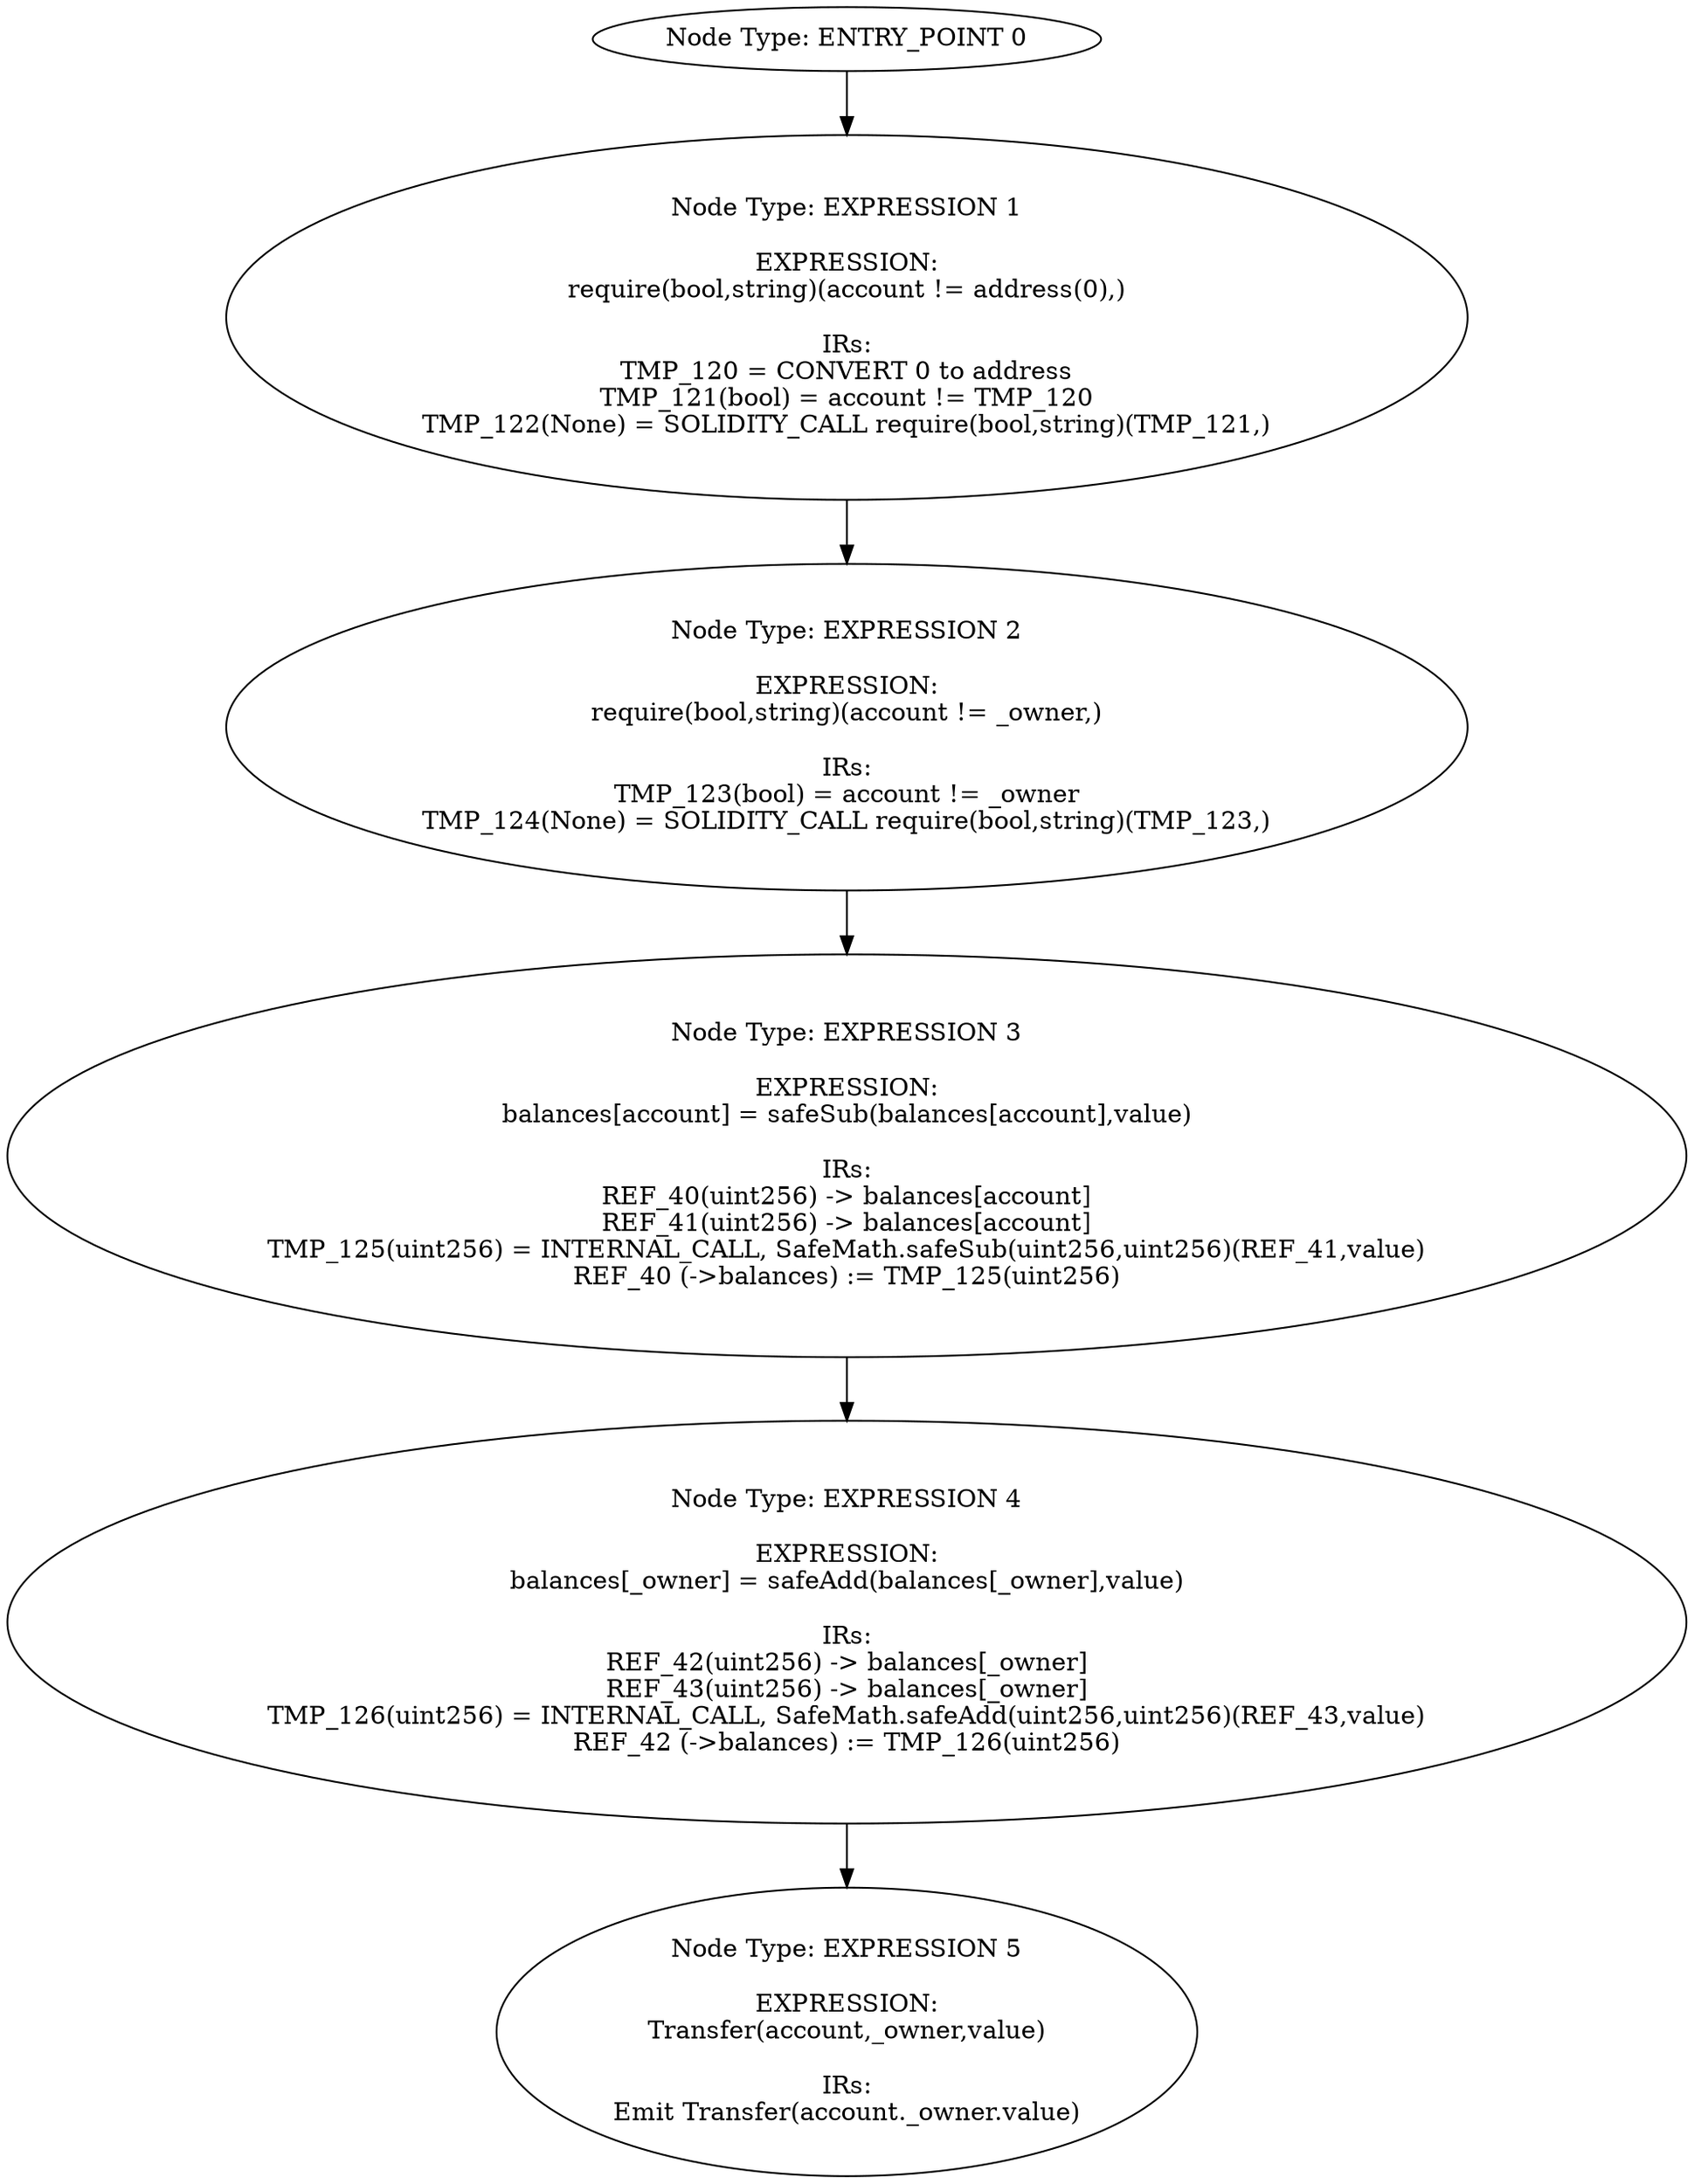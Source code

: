 digraph{
0[label="Node Type: ENTRY_POINT 0
"];
0->1;
1[label="Node Type: EXPRESSION 1

EXPRESSION:
require(bool,string)(account != address(0),)

IRs:
TMP_120 = CONVERT 0 to address
TMP_121(bool) = account != TMP_120
TMP_122(None) = SOLIDITY_CALL require(bool,string)(TMP_121,)"];
1->2;
2[label="Node Type: EXPRESSION 2

EXPRESSION:
require(bool,string)(account != _owner,)

IRs:
TMP_123(bool) = account != _owner
TMP_124(None) = SOLIDITY_CALL require(bool,string)(TMP_123,)"];
2->3;
3[label="Node Type: EXPRESSION 3

EXPRESSION:
balances[account] = safeSub(balances[account],value)

IRs:
REF_40(uint256) -> balances[account]
REF_41(uint256) -> balances[account]
TMP_125(uint256) = INTERNAL_CALL, SafeMath.safeSub(uint256,uint256)(REF_41,value)
REF_40 (->balances) := TMP_125(uint256)"];
3->4;
4[label="Node Type: EXPRESSION 4

EXPRESSION:
balances[_owner] = safeAdd(balances[_owner],value)

IRs:
REF_42(uint256) -> balances[_owner]
REF_43(uint256) -> balances[_owner]
TMP_126(uint256) = INTERNAL_CALL, SafeMath.safeAdd(uint256,uint256)(REF_43,value)
REF_42 (->balances) := TMP_126(uint256)"];
4->5;
5[label="Node Type: EXPRESSION 5

EXPRESSION:
Transfer(account,_owner,value)

IRs:
Emit Transfer(account._owner.value)"];
}
